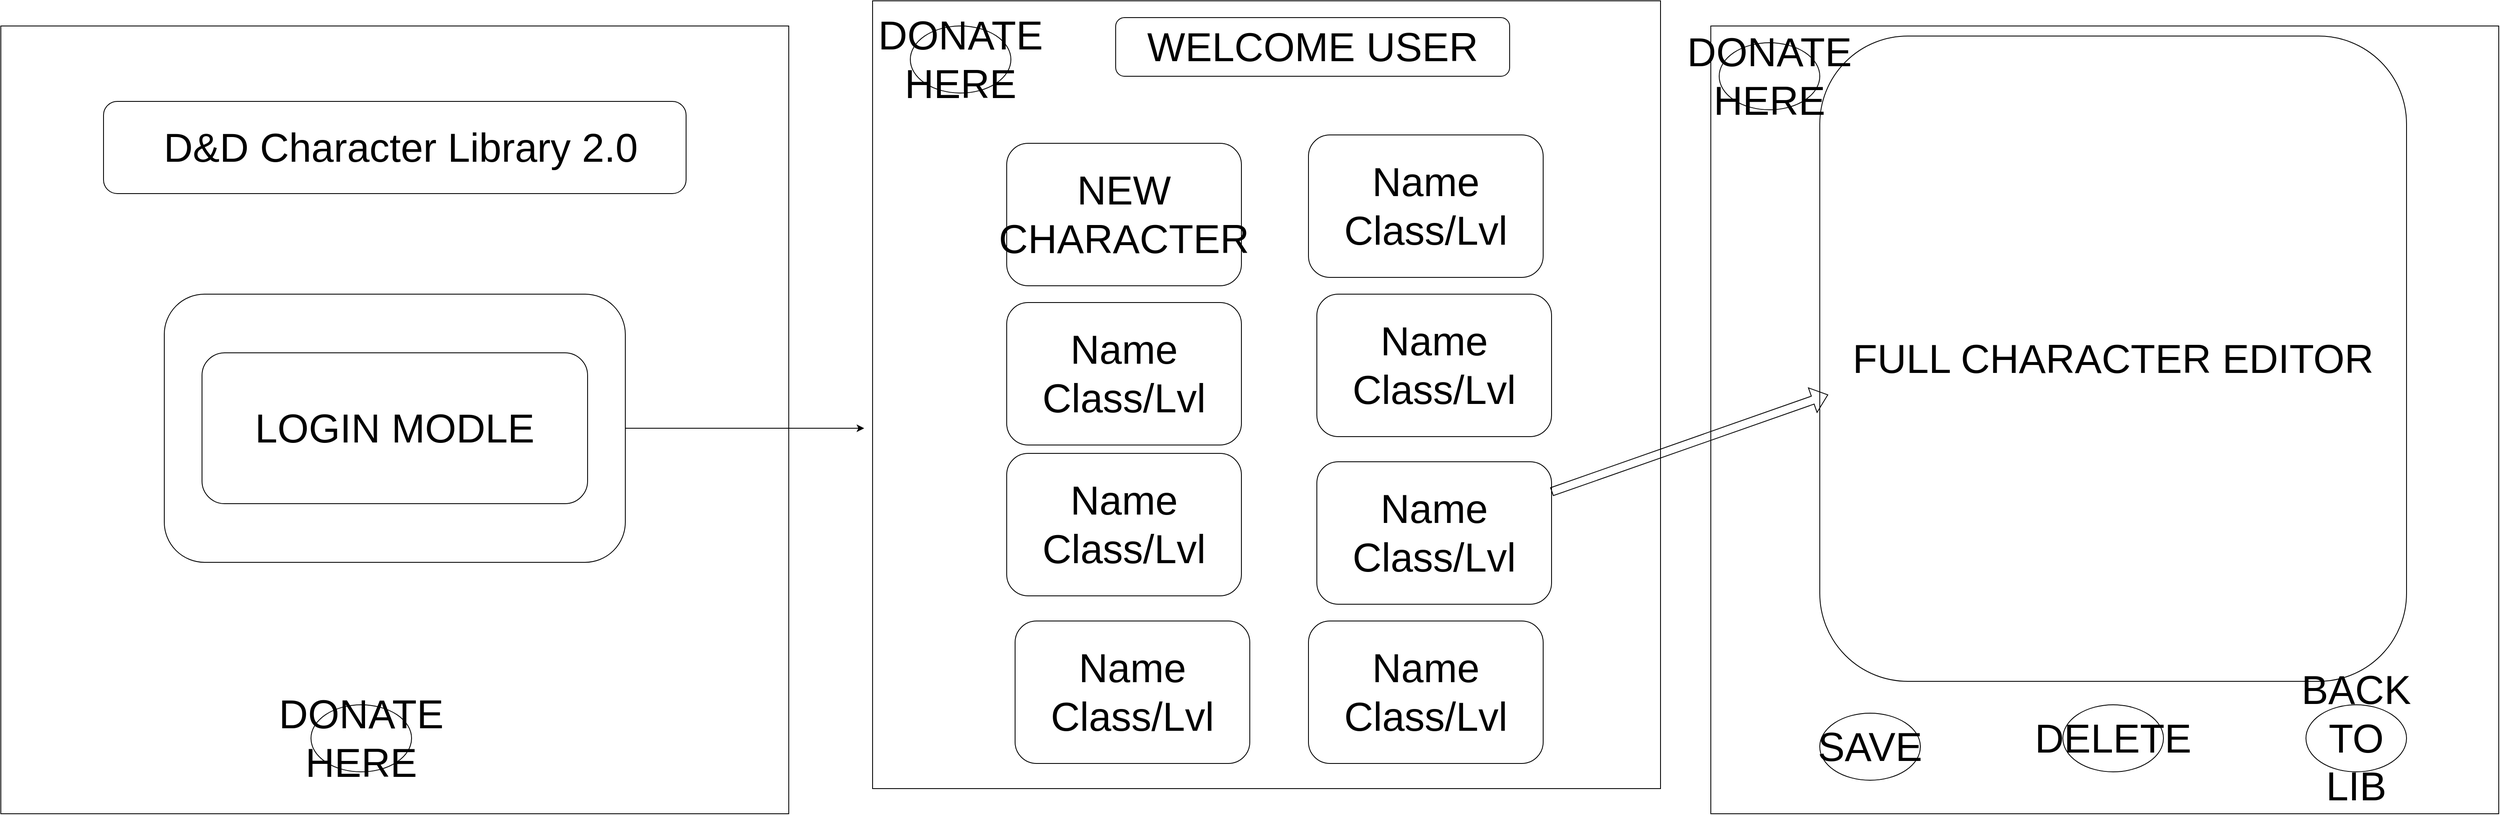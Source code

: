 <mxfile version="20.0.4" type="device"><diagram id="5WqSYNcNKDDAzSvttv7w" name="Page-1"><mxGraphModel dx="2062" dy="1154" grid="1" gridSize="10" guides="1" tooltips="1" connect="1" arrows="1" fold="1" page="1" pageScale="1" pageWidth="850" pageHeight="1100" math="0" shadow="0"><root><mxCell id="0"/><mxCell id="1" parent="0"/><mxCell id="85wJDpDMLfzOonIAWaAg-29" value="" style="whiteSpace=wrap;html=1;aspect=fixed;" vertex="1" parent="1"><mxGeometry x="1230" y="40" width="940" height="940" as="geometry"/></mxCell><mxCell id="85wJDpDMLfzOonIAWaAg-1" value="" style="whiteSpace=wrap;html=1;aspect=fixed;" vertex="1" parent="1"><mxGeometry x="190" y="70" width="940" height="940" as="geometry"/></mxCell><mxCell id="85wJDpDMLfzOonIAWaAg-17" style="edgeStyle=orthogonalEdgeStyle;rounded=0;orthogonalLoop=1;jettySize=auto;html=1;exitX=1;exitY=0.5;exitDx=0;exitDy=0;fontSize=48;" edge="1" parent="1" source="85wJDpDMLfzOonIAWaAg-2"><mxGeometry relative="1" as="geometry"><mxPoint x="1220" y="550" as="targetPoint"/></mxGeometry></mxCell><mxCell id="85wJDpDMLfzOonIAWaAg-2" value="" style="rounded=1;whiteSpace=wrap;html=1;" vertex="1" parent="1"><mxGeometry x="385" y="390" width="550" height="320" as="geometry"/></mxCell><mxCell id="85wJDpDMLfzOonIAWaAg-5" value="&lt;font style=&quot;font-size: 48px;&quot;&gt;&amp;nbsp;D&amp;amp;D Character Library 2.0&lt;/font&gt;" style="rounded=1;whiteSpace=wrap;html=1;" vertex="1" parent="1"><mxGeometry x="312.5" y="160" width="695" height="110" as="geometry"/></mxCell><mxCell id="85wJDpDMLfzOonIAWaAg-6" value="LOGIN MODLE" style="rounded=1;whiteSpace=wrap;html=1;fontSize=48;" vertex="1" parent="1"><mxGeometry x="430" y="460" width="460" height="180" as="geometry"/></mxCell><mxCell id="85wJDpDMLfzOonIAWaAg-8" value="WELCOME USER" style="rounded=1;whiteSpace=wrap;html=1;fontSize=48;" vertex="1" parent="1"><mxGeometry x="1520" y="60" width="470" height="70" as="geometry"/></mxCell><mxCell id="85wJDpDMLfzOonIAWaAg-9" value="Name&lt;br&gt;Class/Lvl" style="rounded=1;whiteSpace=wrap;html=1;fontSize=48;" vertex="1" parent="1"><mxGeometry x="1390" y="400" width="280" height="170" as="geometry"/></mxCell><mxCell id="85wJDpDMLfzOonIAWaAg-11" value="Name&lt;br&gt;Class/Lvl" style="rounded=1;whiteSpace=wrap;html=1;fontSize=48;" vertex="1" parent="1"><mxGeometry x="1760" y="390" width="280" height="170" as="geometry"/></mxCell><mxCell id="85wJDpDMLfzOonIAWaAg-12" value="Name&lt;br&gt;Class/Lvl" style="rounded=1;whiteSpace=wrap;html=1;fontSize=48;" vertex="1" parent="1"><mxGeometry x="1390" y="580" width="280" height="170" as="geometry"/></mxCell><mxCell id="85wJDpDMLfzOonIAWaAg-13" value="Name&lt;br&gt;Class/Lvl" style="rounded=1;whiteSpace=wrap;html=1;fontSize=48;" vertex="1" parent="1"><mxGeometry x="1760" y="590" width="280" height="170" as="geometry"/></mxCell><mxCell id="85wJDpDMLfzOonIAWaAg-14" value="Name&lt;br&gt;Class/Lvl" style="rounded=1;whiteSpace=wrap;html=1;fontSize=48;" vertex="1" parent="1"><mxGeometry x="1400" y="780" width="280" height="170" as="geometry"/></mxCell><mxCell id="85wJDpDMLfzOonIAWaAg-15" value="Name&lt;br&gt;Class/Lvl" style="rounded=1;whiteSpace=wrap;html=1;fontSize=48;" vertex="1" parent="1"><mxGeometry x="1750" y="780" width="280" height="170" as="geometry"/></mxCell><mxCell id="85wJDpDMLfzOonIAWaAg-18" value="" style="whiteSpace=wrap;html=1;aspect=fixed;" vertex="1" parent="1"><mxGeometry x="2230" y="70" width="940" height="940" as="geometry"/></mxCell><mxCell id="85wJDpDMLfzOonIAWaAg-19" value="FULL CHARACTER EDITOR" style="rounded=1;whiteSpace=wrap;html=1;fontSize=48;" vertex="1" parent="1"><mxGeometry x="2360" y="82" width="700" height="770" as="geometry"/></mxCell><mxCell id="85wJDpDMLfzOonIAWaAg-21" value="" style="shape=flexArrow;endArrow=classic;html=1;rounded=0;fontSize=48;" edge="1" parent="1" source="85wJDpDMLfzOonIAWaAg-13"><mxGeometry width="50" height="50" relative="1" as="geometry"><mxPoint x="2320" y="560" as="sourcePoint"/><mxPoint x="2370" y="510" as="targetPoint"/></mxGeometry></mxCell><mxCell id="85wJDpDMLfzOonIAWaAg-22" value="SAVE" style="ellipse;whiteSpace=wrap;html=1;fontSize=48;" vertex="1" parent="1"><mxGeometry x="2360" y="890" width="120" height="80" as="geometry"/></mxCell><mxCell id="85wJDpDMLfzOonIAWaAg-23" value="DELETE" style="ellipse;whiteSpace=wrap;html=1;fontSize=48;" vertex="1" parent="1"><mxGeometry x="2650" y="880" width="120" height="80" as="geometry"/></mxCell><mxCell id="85wJDpDMLfzOonIAWaAg-24" value="BACK TO LIB" style="ellipse;whiteSpace=wrap;html=1;fontSize=48;" vertex="1" parent="1"><mxGeometry x="2940" y="880" width="120" height="80" as="geometry"/></mxCell><mxCell id="85wJDpDMLfzOonIAWaAg-27" value="Name&lt;br&gt;Class/Lvl" style="rounded=1;whiteSpace=wrap;html=1;fontSize=48;" vertex="1" parent="1"><mxGeometry x="1750" y="200" width="280" height="170" as="geometry"/></mxCell><mxCell id="85wJDpDMLfzOonIAWaAg-28" value="NEW CHARACTER" style="rounded=1;whiteSpace=wrap;html=1;fontSize=48;" vertex="1" parent="1"><mxGeometry x="1390" y="210" width="280" height="170" as="geometry"/></mxCell><mxCell id="85wJDpDMLfzOonIAWaAg-30" value="DONATE HERE" style="ellipse;whiteSpace=wrap;html=1;fontSize=48;" vertex="1" parent="1"><mxGeometry x="2240" y="90" width="120" height="80" as="geometry"/></mxCell><mxCell id="85wJDpDMLfzOonIAWaAg-31" value="DONATE HERE" style="ellipse;whiteSpace=wrap;html=1;fontSize=48;" vertex="1" parent="1"><mxGeometry x="1275" y="70" width="120" height="80" as="geometry"/></mxCell><mxCell id="85wJDpDMLfzOonIAWaAg-33" value="DONATE HERE" style="ellipse;whiteSpace=wrap;html=1;fontSize=48;" vertex="1" parent="1"><mxGeometry x="560" y="880" width="120" height="80" as="geometry"/></mxCell></root></mxGraphModel></diagram></mxfile>